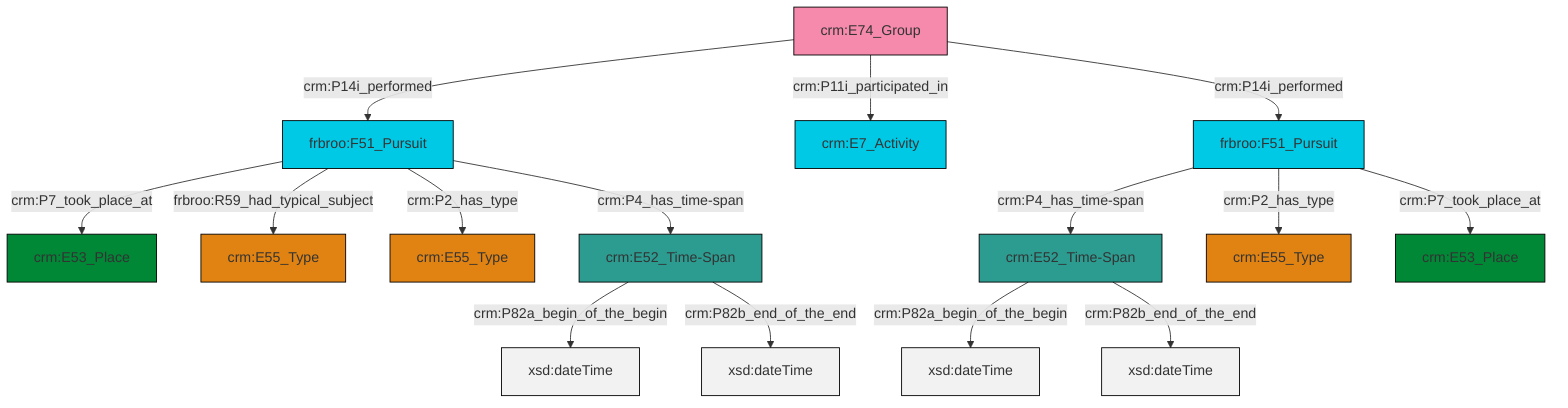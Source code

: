 graph TD
classDef Literal fill:#f2f2f2,stroke:#000000;
classDef CRM_Entity fill:#FFFFFF,stroke:#000000;
classDef Temporal_Entity fill:#00C9E6, stroke:#000000;
classDef Type fill:#E18312, stroke:#000000;
classDef Time-Span fill:#2C9C91, stroke:#000000;
classDef Appellation fill:#FFEB7F, stroke:#000000;
classDef Place fill:#008836, stroke:#000000;
classDef Persistent_Item fill:#B266B2, stroke:#000000;
classDef Conceptual_Object fill:#FFD700, stroke:#000000;
classDef Physical_Thing fill:#D2B48C, stroke:#000000;
classDef Actor fill:#f58aad, stroke:#000000;
classDef PC_Classes fill:#4ce600, stroke:#000000;
classDef Multi fill:#cccccc,stroke:#000000;

0["frbroo:F51_Pursuit"]:::Temporal_Entity -->|crm:P7_took_place_at| 1["crm:E53_Place"]:::Place
9["crm:E74_Group"]:::Actor -->|crm:P14i_performed| 0["frbroo:F51_Pursuit"]:::Temporal_Entity
9["crm:E74_Group"]:::Actor -->|crm:P11i_participated_in| 12["crm:E7_Activity"]:::Temporal_Entity
4["crm:E52_Time-Span"]:::Time-Span -->|crm:P82a_begin_of_the_begin| 15[xsd:dateTime]:::Literal
0["frbroo:F51_Pursuit"]:::Temporal_Entity -->|frbroo:R59_had_typical_subject| 16["crm:E55_Type"]:::Type
6["frbroo:F51_Pursuit"]:::Temporal_Entity -->|crm:P4_has_time-span| 17["crm:E52_Time-Span"]:::Time-Span
17["crm:E52_Time-Span"]:::Time-Span -->|crm:P82a_begin_of_the_begin| 18[xsd:dateTime]:::Literal
17["crm:E52_Time-Span"]:::Time-Span -->|crm:P82b_end_of_the_end| 21[xsd:dateTime]:::Literal
0["frbroo:F51_Pursuit"]:::Temporal_Entity -->|crm:P2_has_type| 13["crm:E55_Type"]:::Type
4["crm:E52_Time-Span"]:::Time-Span -->|crm:P82b_end_of_the_end| 25[xsd:dateTime]:::Literal
6["frbroo:F51_Pursuit"]:::Temporal_Entity -->|crm:P2_has_type| 2["crm:E55_Type"]:::Type
6["frbroo:F51_Pursuit"]:::Temporal_Entity -->|crm:P7_took_place_at| 10["crm:E53_Place"]:::Place
0["frbroo:F51_Pursuit"]:::Temporal_Entity -->|crm:P4_has_time-span| 4["crm:E52_Time-Span"]:::Time-Span
9["crm:E74_Group"]:::Actor -->|crm:P14i_performed| 6["frbroo:F51_Pursuit"]:::Temporal_Entity